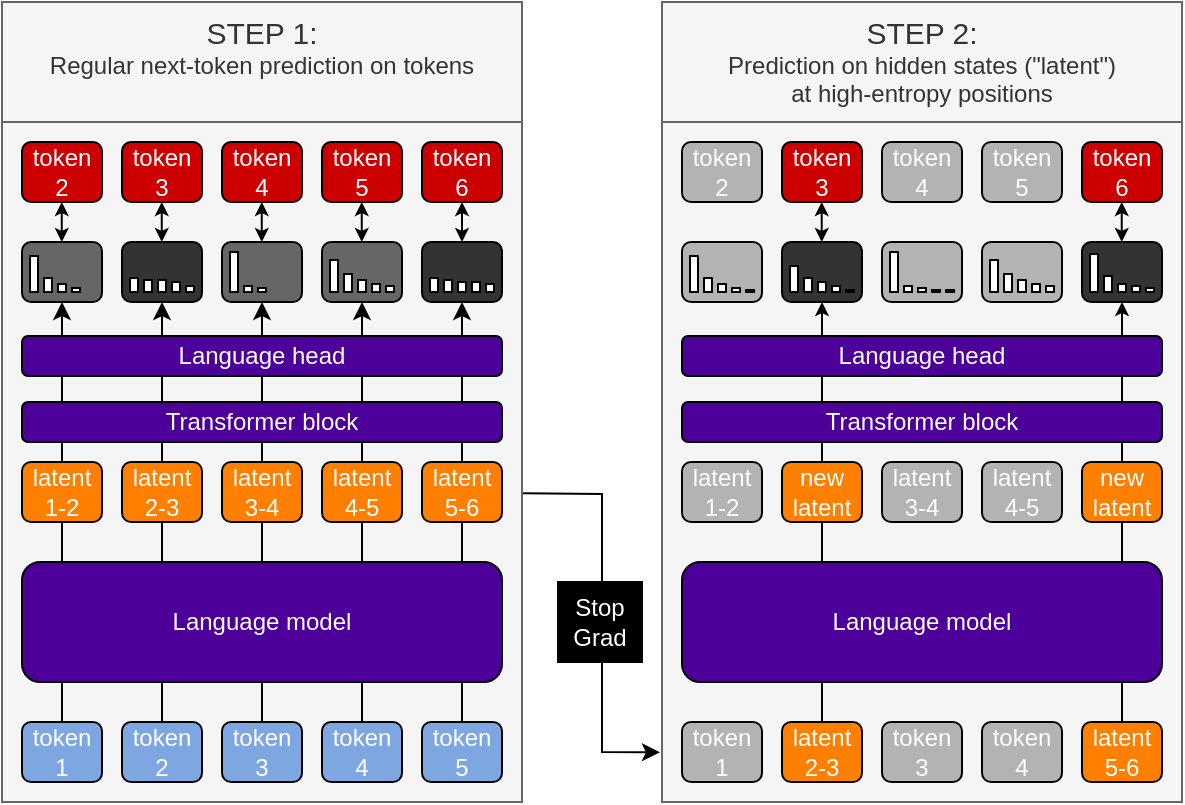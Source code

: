 <mxfile version="26.0.7">
  <diagram name="Seite-1" id="RBNpjxJl_SiNE16JDTqy">
    <mxGraphModel dx="954" dy="674" grid="1" gridSize="10" guides="1" tooltips="1" connect="1" arrows="1" fold="1" page="1" pageScale="1" pageWidth="827" pageHeight="1169" math="0" shadow="0">
      <root>
        <mxCell id="0" />
        <mxCell id="1" parent="0" />
        <mxCell id="LtRF18KnijJm92M0xNn5-75" value="" style="rounded=0;whiteSpace=wrap;html=1;fillColor=#f5f5f5;fontColor=#333333;strokeColor=#666666;verticalAlign=top;" parent="1" vertex="1">
          <mxGeometry x="120" y="80" width="260" height="340" as="geometry" />
        </mxCell>
        <mxCell id="TOlR7nHjm50d4zzxhs4e-3" style="edgeStyle=orthogonalEdgeStyle;rounded=0;orthogonalLoop=1;jettySize=auto;html=1;exitX=0.5;exitY=0;exitDx=0;exitDy=0;entryX=0.5;entryY=1;entryDx=0;entryDy=0;" parent="1" source="LtRF18KnijJm92M0xNn5-2" target="LtRF18KnijJm92M0xNn5-80" edge="1">
          <mxGeometry relative="1" as="geometry" />
        </mxCell>
        <mxCell id="TOlR7nHjm50d4zzxhs4e-4" style="edgeStyle=orthogonalEdgeStyle;rounded=0;orthogonalLoop=1;jettySize=auto;html=1;exitX=0.5;exitY=0;exitDx=0;exitDy=0;entryX=0.5;entryY=1;entryDx=0;entryDy=0;" parent="1" source="LtRF18KnijJm92M0xNn5-3" target="LtRF18KnijJm92M0xNn5-86" edge="1">
          <mxGeometry relative="1" as="geometry" />
        </mxCell>
        <mxCell id="TOlR7nHjm50d4zzxhs4e-5" style="edgeStyle=orthogonalEdgeStyle;rounded=0;orthogonalLoop=1;jettySize=auto;html=1;exitX=0.5;exitY=0;exitDx=0;exitDy=0;entryX=0.5;entryY=1;entryDx=0;entryDy=0;" parent="1" source="LtRF18KnijJm92M0xNn5-4" target="LtRF18KnijJm92M0xNn5-92" edge="1">
          <mxGeometry relative="1" as="geometry" />
        </mxCell>
        <mxCell id="TOlR7nHjm50d4zzxhs4e-7" style="edgeStyle=orthogonalEdgeStyle;rounded=0;orthogonalLoop=1;jettySize=auto;html=1;exitX=0.5;exitY=0;exitDx=0;exitDy=0;entryX=0.5;entryY=1;entryDx=0;entryDy=0;" parent="1" source="LtRF18KnijJm92M0xNn5-5" target="LtRF18KnijJm92M0xNn5-104" edge="1">
          <mxGeometry relative="1" as="geometry" />
        </mxCell>
        <mxCell id="TOlR7nHjm50d4zzxhs4e-6" style="edgeStyle=orthogonalEdgeStyle;rounded=0;orthogonalLoop=1;jettySize=auto;html=1;exitX=0.5;exitY=0;exitDx=0;exitDy=0;entryX=0.5;entryY=1;entryDx=0;entryDy=0;" parent="1" source="LtRF18KnijJm92M0xNn5-6" target="LtRF18KnijJm92M0xNn5-98" edge="1">
          <mxGeometry relative="1" as="geometry" />
        </mxCell>
        <mxCell id="LtRF18KnijJm92M0xNn5-84" value="" style="rounded=0;whiteSpace=wrap;html=1;" parent="1" vertex="1">
          <mxGeometry x="162" y="164" width="4" height="1" as="geometry" />
        </mxCell>
        <mxCell id="LtRF18KnijJm92M0xNn5-96" value="" style="rounded=0;whiteSpace=wrap;html=1;" parent="1" vertex="1">
          <mxGeometry x="262" y="164" width="4" height="1" as="geometry" />
        </mxCell>
        <mxCell id="LtRF18KnijJm92M0xNn5-97" value="" style="rounded=0;whiteSpace=wrap;html=1;" parent="1" vertex="1">
          <mxGeometry x="255" y="164" width="4" height="1" as="geometry" />
        </mxCell>
        <mxCell id="LtRF18KnijJm92M0xNn5-76" value="" style="rounded=0;whiteSpace=wrap;html=1;fillColor=#f5f5f5;fontColor=#333333;strokeColor=#666666;" parent="1" vertex="1">
          <mxGeometry x="450" y="80" width="260" height="340" as="geometry" />
        </mxCell>
        <mxCell id="LtRF18KnijJm92M0xNn5-153" style="edgeStyle=orthogonalEdgeStyle;rounded=0;orthogonalLoop=1;jettySize=auto;html=1;exitX=0.5;exitY=0;exitDx=0;exitDy=0;entryX=0.5;entryY=1;entryDx=0;entryDy=0;endSize=4;" parent="1" source="LtRF18KnijJm92M0xNn5-70" target="LtRF18KnijJm92M0xNn5-135" edge="1">
          <mxGeometry relative="1" as="geometry" />
        </mxCell>
        <mxCell id="LtRF18KnijJm92M0xNn5-150" style="edgeStyle=orthogonalEdgeStyle;rounded=0;orthogonalLoop=1;jettySize=auto;html=1;exitX=0.5;exitY=0;exitDx=0;exitDy=0;entryX=0.5;entryY=1;entryDx=0;entryDy=0;endSize=4;" parent="1" source="LtRF18KnijJm92M0xNn5-69" target="LtRF18KnijJm92M0xNn5-117" edge="1">
          <mxGeometry relative="1" as="geometry" />
        </mxCell>
        <mxCell id="LtRF18KnijJm92M0xNn5-1" value="Language model" style="rounded=1;whiteSpace=wrap;html=1;fillColor=#4C0099;fontColor=#FFFFFF;" parent="1" vertex="1">
          <mxGeometry x="130" y="300" width="240" height="60" as="geometry" />
        </mxCell>
        <mxCell id="LtRF18KnijJm92M0xNn5-2" value="token&lt;div&gt;1&lt;/div&gt;" style="rounded=1;whiteSpace=wrap;html=1;fillColor=#7EA6E0;fontColor=#FFFFFF;" parent="1" vertex="1">
          <mxGeometry x="130" y="380" width="40" height="30" as="geometry" />
        </mxCell>
        <mxCell id="LtRF18KnijJm92M0xNn5-3" value="token&lt;div&gt;2&lt;/div&gt;" style="rounded=1;whiteSpace=wrap;html=1;fillColor=#7EA6E0;fontColor=#FFFFFF;" parent="1" vertex="1">
          <mxGeometry x="180" y="380" width="40" height="30" as="geometry" />
        </mxCell>
        <mxCell id="LtRF18KnijJm92M0xNn5-4" value="token&lt;div&gt;3&lt;/div&gt;" style="rounded=1;whiteSpace=wrap;html=1;fillColor=#7EA6E0;fontColor=#FFFFFF;" parent="1" vertex="1">
          <mxGeometry x="230" y="380" width="40" height="30" as="geometry" />
        </mxCell>
        <mxCell id="LtRF18KnijJm92M0xNn5-5" value="token&lt;div&gt;5&lt;/div&gt;" style="rounded=1;whiteSpace=wrap;html=1;fillColor=#7EA6E0;fontColor=#FFFFFF;" parent="1" vertex="1">
          <mxGeometry x="330" y="380" width="40" height="30" as="geometry" />
        </mxCell>
        <mxCell id="LtRF18KnijJm92M0xNn5-6" value="token&lt;div&gt;4&lt;/div&gt;" style="rounded=1;whiteSpace=wrap;html=1;fillColor=#7EA6E0;fontColor=#FFFFFF;" parent="1" vertex="1">
          <mxGeometry x="280" y="380" width="40" height="30" as="geometry" />
        </mxCell>
        <mxCell id="LtRF18KnijJm92M0xNn5-12" value="latent&lt;div&gt;1-2&lt;/div&gt;" style="rounded=1;whiteSpace=wrap;html=1;fillColor=#FF8000;fontColor=#FFFFFF;" parent="1" vertex="1">
          <mxGeometry x="130" y="250" width="40" height="30" as="geometry" />
        </mxCell>
        <mxCell id="LtRF18KnijJm92M0xNn5-13" value="latent&lt;div&gt;2-3&lt;/div&gt;" style="rounded=1;whiteSpace=wrap;html=1;fillColor=#FF8000;fontColor=#FFFFFF;" parent="1" vertex="1">
          <mxGeometry x="180" y="250" width="40" height="30" as="geometry" />
        </mxCell>
        <mxCell id="LtRF18KnijJm92M0xNn5-14" value="latent&lt;div&gt;3-4&lt;/div&gt;" style="rounded=1;whiteSpace=wrap;html=1;fillColor=#FF8000;fontColor=#FFFFFF;" parent="1" vertex="1">
          <mxGeometry x="230" y="250" width="40" height="30" as="geometry" />
        </mxCell>
        <mxCell id="LtRF18KnijJm92M0xNn5-15" value="latent&lt;div&gt;5-6&lt;/div&gt;" style="rounded=1;whiteSpace=wrap;html=1;fillColor=#FF8000;fontColor=#FFFFFF;" parent="1" vertex="1">
          <mxGeometry x="330" y="250" width="40" height="30" as="geometry" />
        </mxCell>
        <mxCell id="LtRF18KnijJm92M0xNn5-16" value="latent&lt;div&gt;4-5&lt;/div&gt;" style="rounded=1;whiteSpace=wrap;html=1;fillColor=#FF8000;fontColor=#FFFFFF;" parent="1" vertex="1">
          <mxGeometry x="280" y="250" width="40" height="30" as="geometry" />
        </mxCell>
        <mxCell id="LtRF18KnijJm92M0xNn5-38" value="token&lt;div&gt;2&lt;/div&gt;" style="rounded=1;whiteSpace=wrap;html=1;fontColor=#FFFFFF;fillColor=#CC0000;" parent="1" vertex="1">
          <mxGeometry x="130" y="90" width="40" height="30" as="geometry" />
        </mxCell>
        <mxCell id="LtRF18KnijJm92M0xNn5-39" value="token&lt;div&gt;3&lt;/div&gt;" style="rounded=1;whiteSpace=wrap;html=1;fontColor=#FFFFFF;fillColor=#CC0000;" parent="1" vertex="1">
          <mxGeometry x="180" y="90" width="40" height="30" as="geometry" />
        </mxCell>
        <mxCell id="LtRF18KnijJm92M0xNn5-40" value="token&lt;div&gt;4&lt;/div&gt;" style="rounded=1;whiteSpace=wrap;html=1;fontColor=#FFFFFF;fillColor=#CC0000;" parent="1" vertex="1">
          <mxGeometry x="230" y="90" width="40" height="30" as="geometry" />
        </mxCell>
        <mxCell id="LtRF18KnijJm92M0xNn5-41" value="token&lt;div&gt;6&lt;/div&gt;" style="rounded=1;whiteSpace=wrap;html=1;fontColor=#FFFFFF;fillColor=#CC0000;" parent="1" vertex="1">
          <mxGeometry x="330" y="90" width="40" height="30" as="geometry" />
        </mxCell>
        <mxCell id="LtRF18KnijJm92M0xNn5-42" value="token&lt;div&gt;5&lt;/div&gt;" style="rounded=1;whiteSpace=wrap;html=1;fontColor=#FFFFFF;fillColor=#CC0000;" parent="1" vertex="1">
          <mxGeometry x="280" y="90" width="40" height="30" as="geometry" />
        </mxCell>
        <mxCell id="LtRF18KnijJm92M0xNn5-48" value="Language model" style="rounded=1;whiteSpace=wrap;html=1;fillColor=#4C0099;fontColor=#FFFFFF;" parent="1" vertex="1">
          <mxGeometry x="460" y="300" width="240" height="60" as="geometry" />
        </mxCell>
        <mxCell id="LtRF18KnijJm92M0xNn5-49" value="token&lt;div&gt;1&lt;/div&gt;" style="rounded=1;whiteSpace=wrap;html=1;fillColor=light-dark(#b3b3b3, #436697);fontColor=#FFFFFF;" parent="1" vertex="1">
          <mxGeometry x="460" y="380" width="40" height="30" as="geometry" />
        </mxCell>
        <mxCell id="LtRF18KnijJm92M0xNn5-51" value="token&lt;div&gt;3&lt;/div&gt;" style="rounded=1;whiteSpace=wrap;html=1;fillColor=light-dark(#b3b3b3, #436697);fontColor=#FFFFFF;" parent="1" vertex="1">
          <mxGeometry x="560" y="380" width="40" height="30" as="geometry" />
        </mxCell>
        <mxCell id="LtRF18KnijJm92M0xNn5-53" value="token&lt;div&gt;4&lt;/div&gt;" style="rounded=1;whiteSpace=wrap;html=1;fillColor=light-dark(#b3b3b3, #436697);fontColor=#FFFFFF;" parent="1" vertex="1">
          <mxGeometry x="610" y="380" width="40" height="30" as="geometry" />
        </mxCell>
        <mxCell id="LtRF18KnijJm92M0xNn5-59" value="latent&lt;div&gt;1-2&lt;/div&gt;" style="rounded=1;whiteSpace=wrap;html=1;fillColor=light-dark(#b3b3b3, #436697);fontColor=#FFFFFF;" parent="1" vertex="1">
          <mxGeometry x="460" y="250" width="40" height="30" as="geometry" />
        </mxCell>
        <mxCell id="LtRF18KnijJm92M0xNn5-60" value="new latent" style="rounded=1;whiteSpace=wrap;html=1;fillColor=#FF8000;fontColor=#FFFFFF;" parent="1" vertex="1">
          <mxGeometry x="510" y="250" width="40" height="30" as="geometry" />
        </mxCell>
        <mxCell id="LtRF18KnijJm92M0xNn5-61" value="latent&lt;div&gt;3-4&lt;/div&gt;" style="rounded=1;whiteSpace=wrap;html=1;fillColor=light-dark(#b3b3b3, #436697);fontColor=#FFFFFF;" parent="1" vertex="1">
          <mxGeometry x="560" y="250" width="40" height="30" as="geometry" />
        </mxCell>
        <mxCell id="LtRF18KnijJm92M0xNn5-62" value="new latent" style="rounded=1;whiteSpace=wrap;html=1;fillColor=#FF8000;fontColor=#FFFFFF;" parent="1" vertex="1">
          <mxGeometry x="660" y="250" width="40" height="30" as="geometry" />
        </mxCell>
        <mxCell id="LtRF18KnijJm92M0xNn5-63" value="latent&lt;div&gt;4-5&lt;/div&gt;" style="rounded=1;whiteSpace=wrap;html=1;fillColor=light-dark(#b3b3b3, #436697);fontColor=#FFFFFF;" parent="1" vertex="1">
          <mxGeometry x="610" y="250" width="40" height="30" as="geometry" />
        </mxCell>
        <mxCell id="LtRF18KnijJm92M0xNn5-64" value="token&lt;div&gt;2&lt;/div&gt;" style="rounded=1;whiteSpace=wrap;html=1;fontColor=#FFFFFF;fillColor=light-dark(#b3b3b3, #436697);" parent="1" vertex="1">
          <mxGeometry x="460" y="90" width="40" height="30" as="geometry" />
        </mxCell>
        <mxCell id="LtRF18KnijJm92M0xNn5-65" value="token&lt;div&gt;3&lt;/div&gt;" style="rounded=1;whiteSpace=wrap;html=1;fontColor=#FFFFFF;fillColor=#CC0000;" parent="1" vertex="1">
          <mxGeometry x="510" y="90" width="40" height="30" as="geometry" />
        </mxCell>
        <mxCell id="LtRF18KnijJm92M0xNn5-66" value="token&lt;div&gt;4&lt;/div&gt;" style="rounded=1;whiteSpace=wrap;html=1;fontColor=#FFFFFF;fillColor=light-dark(#b3b3b3, #436697);" parent="1" vertex="1">
          <mxGeometry x="560" y="90" width="40" height="30" as="geometry" />
        </mxCell>
        <mxCell id="LtRF18KnijJm92M0xNn5-67" value="token&lt;div&gt;6&lt;/div&gt;" style="rounded=1;whiteSpace=wrap;html=1;fontColor=#FFFFFF;fillColor=#CC0000;" parent="1" vertex="1">
          <mxGeometry x="660" y="90" width="40" height="30" as="geometry" />
        </mxCell>
        <mxCell id="LtRF18KnijJm92M0xNn5-68" value="token&lt;div&gt;5&lt;/div&gt;" style="rounded=1;whiteSpace=wrap;html=1;fontColor=#FFFFFF;fillColor=light-dark(#b3b3b3, #436697);" parent="1" vertex="1">
          <mxGeometry x="610" y="90" width="40" height="30" as="geometry" />
        </mxCell>
        <mxCell id="LtRF18KnijJm92M0xNn5-69" value="latent&lt;div&gt;2-3&lt;/div&gt;" style="rounded=1;whiteSpace=wrap;html=1;fillColor=#FF8000;fontColor=#FFFFFF;" parent="1" vertex="1">
          <mxGeometry x="510" y="380" width="40" height="30" as="geometry" />
        </mxCell>
        <mxCell id="LtRF18KnijJm92M0xNn5-70" value="latent&lt;div&gt;5-6&lt;/div&gt;" style="rounded=1;whiteSpace=wrap;html=1;fillColor=#FF8000;fontColor=#FFFFFF;" parent="1" vertex="1">
          <mxGeometry x="660" y="380" width="40" height="30" as="geometry" />
        </mxCell>
        <mxCell id="LtRF18KnijJm92M0xNn5-80" value="" style="rounded=1;whiteSpace=wrap;html=1;fillColor=light-dark(#666666, #535353);" parent="1" vertex="1">
          <mxGeometry x="130" y="140" width="40" height="30" as="geometry" />
        </mxCell>
        <mxCell id="LtRF18KnijJm92M0xNn5-81" value="" style="rounded=0;whiteSpace=wrap;html=1;" parent="1" vertex="1">
          <mxGeometry x="134" y="147" width="4" height="18" as="geometry" />
        </mxCell>
        <mxCell id="LtRF18KnijJm92M0xNn5-82" value="" style="rounded=0;whiteSpace=wrap;html=1;" parent="1" vertex="1">
          <mxGeometry x="141" y="158" width="4" height="7" as="geometry" />
        </mxCell>
        <mxCell id="LtRF18KnijJm92M0xNn5-83" value="" style="rounded=0;whiteSpace=wrap;html=1;" parent="1" vertex="1">
          <mxGeometry x="148" y="161" width="4" height="4" as="geometry" />
        </mxCell>
        <mxCell id="LtRF18KnijJm92M0xNn5-85" value="" style="rounded=0;whiteSpace=wrap;html=1;" parent="1" vertex="1">
          <mxGeometry x="155" y="163" width="4" height="2" as="geometry" />
        </mxCell>
        <mxCell id="LtRF18KnijJm92M0xNn5-86" value="" style="rounded=1;whiteSpace=wrap;html=1;fillColor=light-dark(#333333,#535353);" parent="1" vertex="1">
          <mxGeometry x="180" y="140" width="40" height="30" as="geometry" />
        </mxCell>
        <mxCell id="LtRF18KnijJm92M0xNn5-87" value="" style="rounded=0;whiteSpace=wrap;html=1;" parent="1" vertex="1">
          <mxGeometry x="184" y="158" width="4" height="7" as="geometry" />
        </mxCell>
        <mxCell id="LtRF18KnijJm92M0xNn5-88" value="" style="rounded=0;whiteSpace=wrap;html=1;" parent="1" vertex="1">
          <mxGeometry x="191" y="159" width="4" height="6" as="geometry" />
        </mxCell>
        <mxCell id="LtRF18KnijJm92M0xNn5-89" value="" style="rounded=0;whiteSpace=wrap;html=1;" parent="1" vertex="1">
          <mxGeometry x="198" y="159" width="4" height="6" as="geometry" />
        </mxCell>
        <mxCell id="LtRF18KnijJm92M0xNn5-90" value="" style="rounded=0;whiteSpace=wrap;html=1;" parent="1" vertex="1">
          <mxGeometry x="212" y="162" width="4" height="3" as="geometry" />
        </mxCell>
        <mxCell id="LtRF18KnijJm92M0xNn5-91" value="" style="rounded=0;whiteSpace=wrap;html=1;" parent="1" vertex="1">
          <mxGeometry x="205" y="160" width="4" height="5" as="geometry" />
        </mxCell>
        <mxCell id="LtRF18KnijJm92M0xNn5-92" value="" style="rounded=1;whiteSpace=wrap;html=1;fillColor=light-dark(#666666, #535353);" parent="1" vertex="1">
          <mxGeometry x="230" y="140" width="40" height="30" as="geometry" />
        </mxCell>
        <mxCell id="LtRF18KnijJm92M0xNn5-93" value="" style="rounded=0;whiteSpace=wrap;html=1;" parent="1" vertex="1">
          <mxGeometry x="234" y="145" width="4" height="20" as="geometry" />
        </mxCell>
        <mxCell id="LtRF18KnijJm92M0xNn5-94" value="" style="rounded=0;whiteSpace=wrap;html=1;" parent="1" vertex="1">
          <mxGeometry x="241" y="162" width="4" height="3" as="geometry" />
        </mxCell>
        <mxCell id="LtRF18KnijJm92M0xNn5-95" value="" style="rounded=0;whiteSpace=wrap;html=1;" parent="1" vertex="1">
          <mxGeometry x="248" y="163" width="4" height="2" as="geometry" />
        </mxCell>
        <mxCell id="LtRF18KnijJm92M0xNn5-98" value="" style="rounded=1;whiteSpace=wrap;html=1;fillColor=light-dark(#666666, #535353);" parent="1" vertex="1">
          <mxGeometry x="280" y="140" width="40" height="30" as="geometry" />
        </mxCell>
        <mxCell id="LtRF18KnijJm92M0xNn5-99" value="" style="rounded=0;whiteSpace=wrap;html=1;" parent="1" vertex="1">
          <mxGeometry x="284" y="149" width="4" height="16" as="geometry" />
        </mxCell>
        <mxCell id="LtRF18KnijJm92M0xNn5-100" value="" style="rounded=0;whiteSpace=wrap;html=1;" parent="1" vertex="1">
          <mxGeometry x="291" y="156" width="4" height="9" as="geometry" />
        </mxCell>
        <mxCell id="LtRF18KnijJm92M0xNn5-101" value="" style="rounded=0;whiteSpace=wrap;html=1;" parent="1" vertex="1">
          <mxGeometry x="298" y="159" width="4" height="6" as="geometry" />
        </mxCell>
        <mxCell id="LtRF18KnijJm92M0xNn5-102" value="" style="rounded=0;whiteSpace=wrap;html=1;" parent="1" vertex="1">
          <mxGeometry x="312" y="162" width="4" height="3" as="geometry" />
        </mxCell>
        <mxCell id="LtRF18KnijJm92M0xNn5-103" value="" style="rounded=0;whiteSpace=wrap;html=1;" parent="1" vertex="1">
          <mxGeometry x="305" y="161" width="4" height="4" as="geometry" />
        </mxCell>
        <mxCell id="LtRF18KnijJm92M0xNn5-104" value="" style="rounded=1;whiteSpace=wrap;html=1;fillColor=light-dark(#333333,#535353);" parent="1" vertex="1">
          <mxGeometry x="330" y="140" width="40" height="30" as="geometry" />
        </mxCell>
        <mxCell id="LtRF18KnijJm92M0xNn5-105" value="" style="rounded=0;whiteSpace=wrap;html=1;" parent="1" vertex="1">
          <mxGeometry x="334" y="158" width="4" height="7" as="geometry" />
        </mxCell>
        <mxCell id="LtRF18KnijJm92M0xNn5-106" value="" style="rounded=0;whiteSpace=wrap;html=1;" parent="1" vertex="1">
          <mxGeometry x="341" y="159" width="4" height="6" as="geometry" />
        </mxCell>
        <mxCell id="LtRF18KnijJm92M0xNn5-107" value="" style="rounded=0;whiteSpace=wrap;html=1;" parent="1" vertex="1">
          <mxGeometry x="348" y="160" width="4" height="5" as="geometry" />
        </mxCell>
        <mxCell id="LtRF18KnijJm92M0xNn5-108" value="" style="rounded=0;whiteSpace=wrap;html=1;" parent="1" vertex="1">
          <mxGeometry x="362" y="161" width="4" height="4" as="geometry" />
        </mxCell>
        <mxCell id="LtRF18KnijJm92M0xNn5-109" value="" style="rounded=0;whiteSpace=wrap;html=1;" parent="1" vertex="1">
          <mxGeometry x="355" y="160" width="4" height="5" as="geometry" />
        </mxCell>
        <mxCell id="LtRF18KnijJm92M0xNn5-111" value="" style="rounded=1;whiteSpace=wrap;html=1;fillColor=light-dark(#b3b3b3, #535353);" parent="1" vertex="1">
          <mxGeometry x="460" y="140" width="40" height="30" as="geometry" />
        </mxCell>
        <mxCell id="LtRF18KnijJm92M0xNn5-112" value="" style="rounded=0;whiteSpace=wrap;html=1;" parent="1" vertex="1">
          <mxGeometry x="464" y="147" width="4" height="18" as="geometry" />
        </mxCell>
        <mxCell id="LtRF18KnijJm92M0xNn5-113" value="" style="rounded=0;whiteSpace=wrap;html=1;" parent="1" vertex="1">
          <mxGeometry x="471" y="158" width="4" height="7" as="geometry" />
        </mxCell>
        <mxCell id="LtRF18KnijJm92M0xNn5-114" value="" style="rounded=0;whiteSpace=wrap;html=1;" parent="1" vertex="1">
          <mxGeometry x="478" y="161" width="4" height="4" as="geometry" />
        </mxCell>
        <mxCell id="LtRF18KnijJm92M0xNn5-115" value="" style="rounded=0;whiteSpace=wrap;html=1;" parent="1" vertex="1">
          <mxGeometry x="492" y="164" width="4" height="1" as="geometry" />
        </mxCell>
        <mxCell id="LtRF18KnijJm92M0xNn5-116" value="" style="rounded=0;whiteSpace=wrap;html=1;" parent="1" vertex="1">
          <mxGeometry x="485" y="163" width="4" height="2" as="geometry" />
        </mxCell>
        <mxCell id="LtRF18KnijJm92M0xNn5-117" value="" style="rounded=1;whiteSpace=wrap;html=1;fillColor=light-dark(#333333, #535353);" parent="1" vertex="1">
          <mxGeometry x="510" y="140" width="40" height="30" as="geometry" />
        </mxCell>
        <mxCell id="LtRF18KnijJm92M0xNn5-118" value="" style="rounded=0;whiteSpace=wrap;html=1;" parent="1" vertex="1">
          <mxGeometry x="514" y="152" width="4" height="13" as="geometry" />
        </mxCell>
        <mxCell id="LtRF18KnijJm92M0xNn5-119" value="" style="rounded=0;whiteSpace=wrap;html=1;" parent="1" vertex="1">
          <mxGeometry x="521" y="158" width="4" height="7" as="geometry" />
        </mxCell>
        <mxCell id="LtRF18KnijJm92M0xNn5-120" value="" style="rounded=0;whiteSpace=wrap;html=1;" parent="1" vertex="1">
          <mxGeometry x="528" y="160" width="4" height="5" as="geometry" />
        </mxCell>
        <mxCell id="LtRF18KnijJm92M0xNn5-121" value="" style="rounded=0;whiteSpace=wrap;html=1;" parent="1" vertex="1">
          <mxGeometry x="542" y="164" width="4" height="1" as="geometry" />
        </mxCell>
        <mxCell id="LtRF18KnijJm92M0xNn5-122" value="" style="rounded=0;whiteSpace=wrap;html=1;" parent="1" vertex="1">
          <mxGeometry x="535" y="162" width="4" height="3" as="geometry" />
        </mxCell>
        <mxCell id="LtRF18KnijJm92M0xNn5-123" value="" style="rounded=1;whiteSpace=wrap;html=1;fillColor=light-dark(#b3b3b3, #535353);" parent="1" vertex="1">
          <mxGeometry x="560" y="140" width="40" height="30" as="geometry" />
        </mxCell>
        <mxCell id="LtRF18KnijJm92M0xNn5-124" value="" style="rounded=0;whiteSpace=wrap;html=1;" parent="1" vertex="1">
          <mxGeometry x="564" y="145" width="4" height="20" as="geometry" />
        </mxCell>
        <mxCell id="LtRF18KnijJm92M0xNn5-125" value="" style="rounded=0;whiteSpace=wrap;html=1;" parent="1" vertex="1">
          <mxGeometry x="571" y="162" width="4" height="3" as="geometry" />
        </mxCell>
        <mxCell id="LtRF18KnijJm92M0xNn5-126" value="" style="rounded=0;whiteSpace=wrap;html=1;" parent="1" vertex="1">
          <mxGeometry x="578" y="163" width="4" height="2" as="geometry" />
        </mxCell>
        <mxCell id="LtRF18KnijJm92M0xNn5-127" value="" style="rounded=0;whiteSpace=wrap;html=1;" parent="1" vertex="1">
          <mxGeometry x="592" y="164" width="4" height="1" as="geometry" />
        </mxCell>
        <mxCell id="LtRF18KnijJm92M0xNn5-128" value="" style="rounded=0;whiteSpace=wrap;html=1;" parent="1" vertex="1">
          <mxGeometry x="585" y="164" width="4" height="1" as="geometry" />
        </mxCell>
        <mxCell id="LtRF18KnijJm92M0xNn5-129" value="" style="rounded=1;whiteSpace=wrap;html=1;fillColor=light-dark(#b3b3b3, #535353);" parent="1" vertex="1">
          <mxGeometry x="610" y="140" width="40" height="30" as="geometry" />
        </mxCell>
        <mxCell id="LtRF18KnijJm92M0xNn5-130" value="" style="rounded=0;whiteSpace=wrap;html=1;" parent="1" vertex="1">
          <mxGeometry x="614" y="149" width="4" height="16" as="geometry" />
        </mxCell>
        <mxCell id="LtRF18KnijJm92M0xNn5-131" value="" style="rounded=0;whiteSpace=wrap;html=1;" parent="1" vertex="1">
          <mxGeometry x="621" y="156" width="4" height="9" as="geometry" />
        </mxCell>
        <mxCell id="LtRF18KnijJm92M0xNn5-132" value="" style="rounded=0;whiteSpace=wrap;html=1;" parent="1" vertex="1">
          <mxGeometry x="628" y="159" width="4" height="6" as="geometry" />
        </mxCell>
        <mxCell id="LtRF18KnijJm92M0xNn5-133" value="" style="rounded=0;whiteSpace=wrap;html=1;" parent="1" vertex="1">
          <mxGeometry x="642" y="162" width="4" height="3" as="geometry" />
        </mxCell>
        <mxCell id="LtRF18KnijJm92M0xNn5-134" value="" style="rounded=0;whiteSpace=wrap;html=1;" parent="1" vertex="1">
          <mxGeometry x="635" y="161" width="4" height="4" as="geometry" />
        </mxCell>
        <mxCell id="LtRF18KnijJm92M0xNn5-135" value="" style="rounded=1;whiteSpace=wrap;html=1;fillColor=light-dark(#333333, #535353);" parent="1" vertex="1">
          <mxGeometry x="660" y="140" width="40" height="30" as="geometry" />
        </mxCell>
        <mxCell id="LtRF18KnijJm92M0xNn5-136" value="" style="rounded=0;whiteSpace=wrap;html=1;" parent="1" vertex="1">
          <mxGeometry x="664" y="146" width="4" height="19" as="geometry" />
        </mxCell>
        <mxCell id="LtRF18KnijJm92M0xNn5-137" value="" style="rounded=0;whiteSpace=wrap;html=1;" parent="1" vertex="1">
          <mxGeometry x="671" y="157" width="4" height="8" as="geometry" />
        </mxCell>
        <mxCell id="LtRF18KnijJm92M0xNn5-138" value="" style="rounded=0;whiteSpace=wrap;html=1;" parent="1" vertex="1">
          <mxGeometry x="678" y="161" width="4" height="4" as="geometry" />
        </mxCell>
        <mxCell id="LtRF18KnijJm92M0xNn5-139" value="" style="rounded=0;whiteSpace=wrap;html=1;" parent="1" vertex="1">
          <mxGeometry x="692" y="163" width="4" height="2" as="geometry" />
        </mxCell>
        <mxCell id="LtRF18KnijJm92M0xNn5-140" value="" style="rounded=0;whiteSpace=wrap;html=1;" parent="1" vertex="1">
          <mxGeometry x="685" y="162" width="4" height="3" as="geometry" />
        </mxCell>
        <mxCell id="LtRF18KnijJm92M0xNn5-141" value="&lt;font style=&quot;font-size: 15px;&quot;&gt;STEP 1:&lt;/font&gt;&lt;div&gt;Regular next-token prediction on tokens&lt;/div&gt;" style="rounded=0;whiteSpace=wrap;html=1;fillColor=#f5f5f5;fontColor=#333333;strokeColor=#666666;verticalAlign=top;" parent="1" vertex="1">
          <mxGeometry x="120" y="20" width="260" height="60" as="geometry" />
        </mxCell>
        <mxCell id="LtRF18KnijJm92M0xNn5-142" value="&lt;font style=&quot;font-size: 15px;&quot;&gt;STEP 2:&lt;/font&gt;&lt;div&gt;Prediction on hidden states (&quot;latent&quot;)&lt;/div&gt;&lt;div&gt;at high-entropy positions&lt;/div&gt;" style="rounded=0;whiteSpace=wrap;html=1;fillColor=#f5f5f5;fontColor=#333333;strokeColor=#666666;verticalAlign=top;" parent="1" vertex="1">
          <mxGeometry x="450" y="20" width="260" height="60" as="geometry" />
        </mxCell>
        <mxCell id="LtRF18KnijJm92M0xNn5-154" value="" style="endArrow=classic;startArrow=classic;html=1;rounded=0;entryX=0.5;entryY=1;entryDx=0;entryDy=0;exitX=0.5;exitY=0;exitDx=0;exitDy=0;strokeWidth=1;endSize=4;startSize=4;" parent="1" source="LtRF18KnijJm92M0xNn5-104" target="LtRF18KnijJm92M0xNn5-41" edge="1">
          <mxGeometry width="50" height="50" relative="1" as="geometry">
            <mxPoint x="330" y="240" as="sourcePoint" />
            <mxPoint x="380" y="190" as="targetPoint" />
          </mxGeometry>
        </mxCell>
        <mxCell id="LtRF18KnijJm92M0xNn5-157" value="" style="endArrow=classic;startArrow=classic;html=1;rounded=0;entryX=0.5;entryY=1;entryDx=0;entryDy=0;exitX=0.5;exitY=0;exitDx=0;exitDy=0;strokeWidth=1;endSize=4;startSize=4;" parent="1" edge="1">
          <mxGeometry width="50" height="50" relative="1" as="geometry">
            <mxPoint x="299.88" y="140" as="sourcePoint" />
            <mxPoint x="299.88" y="120" as="targetPoint" />
          </mxGeometry>
        </mxCell>
        <mxCell id="LtRF18KnijJm92M0xNn5-158" value="" style="endArrow=classic;startArrow=classic;html=1;rounded=0;entryX=0.5;entryY=1;entryDx=0;entryDy=0;exitX=0.5;exitY=0;exitDx=0;exitDy=0;strokeWidth=1;endSize=4;startSize=4;" parent="1" edge="1">
          <mxGeometry width="50" height="50" relative="1" as="geometry">
            <mxPoint x="249.88" y="140" as="sourcePoint" />
            <mxPoint x="249.88" y="120" as="targetPoint" />
          </mxGeometry>
        </mxCell>
        <mxCell id="LtRF18KnijJm92M0xNn5-159" value="" style="endArrow=classic;startArrow=classic;html=1;rounded=0;entryX=0.5;entryY=1;entryDx=0;entryDy=0;exitX=0.5;exitY=0;exitDx=0;exitDy=0;strokeWidth=1;endSize=4;startSize=4;" parent="1" edge="1">
          <mxGeometry width="50" height="50" relative="1" as="geometry">
            <mxPoint x="199.88" y="140" as="sourcePoint" />
            <mxPoint x="199.88" y="120" as="targetPoint" />
          </mxGeometry>
        </mxCell>
        <mxCell id="LtRF18KnijJm92M0xNn5-160" value="" style="endArrow=classic;startArrow=classic;html=1;rounded=0;entryX=0.5;entryY=1;entryDx=0;entryDy=0;exitX=0.5;exitY=0;exitDx=0;exitDy=0;strokeWidth=1;endSize=4;startSize=4;" parent="1" edge="1">
          <mxGeometry width="50" height="50" relative="1" as="geometry">
            <mxPoint x="149.88" y="140" as="sourcePoint" />
            <mxPoint x="149.88" y="120" as="targetPoint" />
          </mxGeometry>
        </mxCell>
        <mxCell id="LtRF18KnijJm92M0xNn5-161" value="" style="endArrow=classic;startArrow=classic;html=1;rounded=0;entryX=0.5;entryY=1;entryDx=0;entryDy=0;exitX=0.5;exitY=0;exitDx=0;exitDy=0;strokeWidth=1;endSize=4;startSize=4;" parent="1" edge="1">
          <mxGeometry width="50" height="50" relative="1" as="geometry">
            <mxPoint x="529.86" y="140" as="sourcePoint" />
            <mxPoint x="529.86" y="120" as="targetPoint" />
          </mxGeometry>
        </mxCell>
        <mxCell id="LtRF18KnijJm92M0xNn5-162" value="" style="endArrow=classic;startArrow=classic;html=1;rounded=0;entryX=0.5;entryY=1;entryDx=0;entryDy=0;exitX=0.5;exitY=0;exitDx=0;exitDy=0;strokeWidth=1;endSize=4;startSize=4;" parent="1" edge="1">
          <mxGeometry width="50" height="50" relative="1" as="geometry">
            <mxPoint x="679.87" y="140" as="sourcePoint" />
            <mxPoint x="679.87" y="120" as="targetPoint" />
          </mxGeometry>
        </mxCell>
        <mxCell id="TOlR7nHjm50d4zzxhs4e-1" value="Transformer block" style="rounded=1;whiteSpace=wrap;html=1;fillColor=#4C0099;fontColor=#FFFFFF;" parent="1" vertex="1">
          <mxGeometry x="130" y="220" width="240" height="20" as="geometry" />
        </mxCell>
        <mxCell id="TOlR7nHjm50d4zzxhs4e-2" value="Language head" style="rounded=1;whiteSpace=wrap;html=1;fillColor=#4C0099;fontColor=#FFFFFF;" parent="1" vertex="1">
          <mxGeometry x="130" y="187" width="240" height="20" as="geometry" />
        </mxCell>
        <mxCell id="TOlR7nHjm50d4zzxhs4e-8" value="" style="endArrow=classic;html=1;rounded=0;exitX=1.002;exitY=0.546;exitDx=0;exitDy=0;exitPerimeter=0;entryX=-0.004;entryY=0.927;entryDx=0;entryDy=0;entryPerimeter=0;" parent="1" source="LtRF18KnijJm92M0xNn5-75" target="LtRF18KnijJm92M0xNn5-76" edge="1">
          <mxGeometry width="50" height="50" relative="1" as="geometry">
            <mxPoint x="490" y="340" as="sourcePoint" />
            <mxPoint x="540" y="290" as="targetPoint" />
            <Array as="points">
              <mxPoint x="420" y="266" />
              <mxPoint x="420" y="395" />
            </Array>
          </mxGeometry>
        </mxCell>
        <mxCell id="LtRF18KnijJm92M0xNn5-78" value="Stop&lt;div&gt;Grad&lt;/div&gt;" style="rounded=0;whiteSpace=wrap;html=1;fillColor=#000000;fontColor=#FFFFFF;" parent="1" vertex="1">
          <mxGeometry x="398" y="310" width="42" height="40" as="geometry" />
        </mxCell>
        <mxCell id="TOlR7nHjm50d4zzxhs4e-9" value="Transformer block" style="rounded=1;whiteSpace=wrap;html=1;fillColor=#4C0099;fontColor=#FFFFFF;" parent="1" vertex="1">
          <mxGeometry x="460" y="220" width="240" height="20" as="geometry" />
        </mxCell>
        <mxCell id="TOlR7nHjm50d4zzxhs4e-10" value="Language head" style="rounded=1;whiteSpace=wrap;html=1;fillColor=#4C0099;fontColor=#FFFFFF;" parent="1" vertex="1">
          <mxGeometry x="460" y="187" width="240" height="20" as="geometry" />
        </mxCell>
      </root>
    </mxGraphModel>
  </diagram>
</mxfile>
